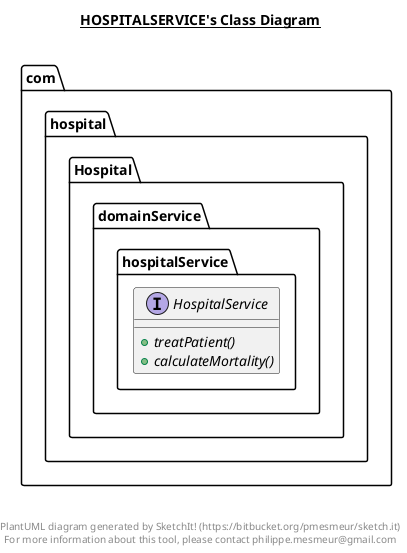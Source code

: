 @startuml

title __HOSPITALSERVICE's Class Diagram__\n

  package com.hospital.Hospital {
    package com.hospital.Hospital.domainService.hospitalService {
      interface HospitalService {
          {abstract} + treatPatient()
          {abstract} + calculateMortality()
      }
    }
  }
  



right footer


PlantUML diagram generated by SketchIt! (https://bitbucket.org/pmesmeur/sketch.it)
For more information about this tool, please contact philippe.mesmeur@gmail.com
endfooter

@enduml
